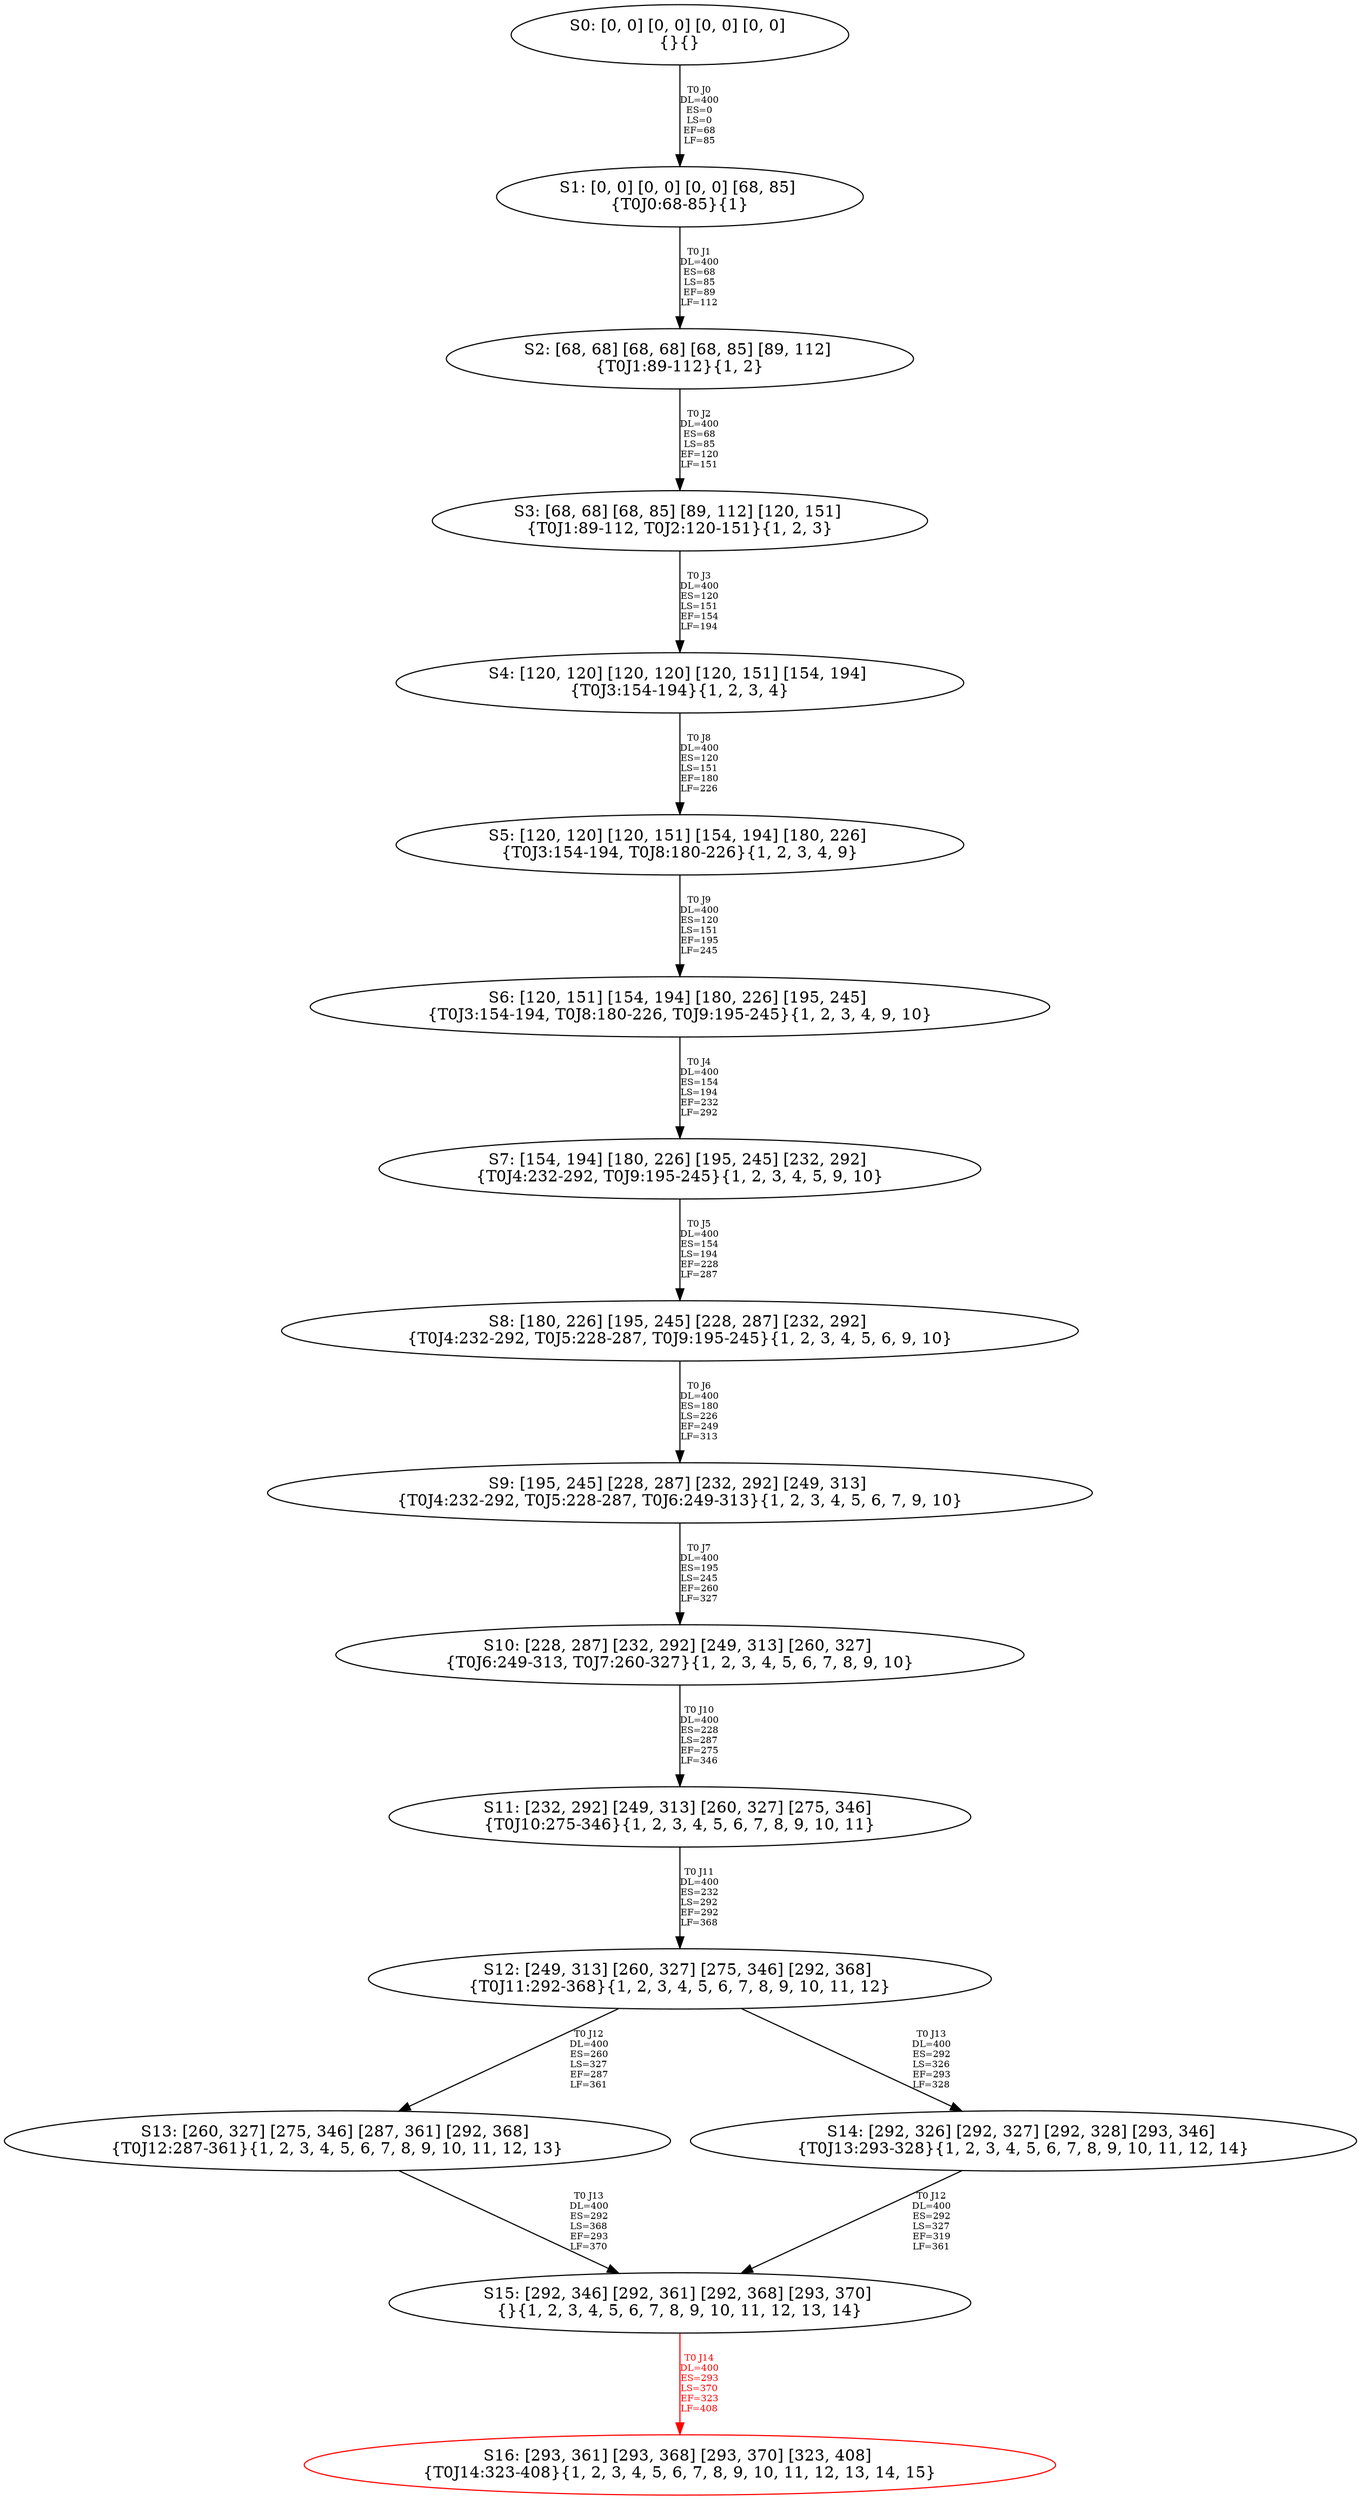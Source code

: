 digraph {
	S0[label="S0: [0, 0] [0, 0] [0, 0] [0, 0] \n{}{}"];
	S1[label="S1: [0, 0] [0, 0] [0, 0] [68, 85] \n{T0J0:68-85}{1}"];
	S2[label="S2: [68, 68] [68, 68] [68, 85] [89, 112] \n{T0J1:89-112}{1, 2}"];
	S3[label="S3: [68, 68] [68, 85] [89, 112] [120, 151] \n{T0J1:89-112, T0J2:120-151}{1, 2, 3}"];
	S4[label="S4: [120, 120] [120, 120] [120, 151] [154, 194] \n{T0J3:154-194}{1, 2, 3, 4}"];
	S5[label="S5: [120, 120] [120, 151] [154, 194] [180, 226] \n{T0J3:154-194, T0J8:180-226}{1, 2, 3, 4, 9}"];
	S6[label="S6: [120, 151] [154, 194] [180, 226] [195, 245] \n{T0J3:154-194, T0J8:180-226, T0J9:195-245}{1, 2, 3, 4, 9, 10}"];
	S7[label="S7: [154, 194] [180, 226] [195, 245] [232, 292] \n{T0J4:232-292, T0J9:195-245}{1, 2, 3, 4, 5, 9, 10}"];
	S8[label="S8: [180, 226] [195, 245] [228, 287] [232, 292] \n{T0J4:232-292, T0J5:228-287, T0J9:195-245}{1, 2, 3, 4, 5, 6, 9, 10}"];
	S9[label="S9: [195, 245] [228, 287] [232, 292] [249, 313] \n{T0J4:232-292, T0J5:228-287, T0J6:249-313}{1, 2, 3, 4, 5, 6, 7, 9, 10}"];
	S10[label="S10: [228, 287] [232, 292] [249, 313] [260, 327] \n{T0J6:249-313, T0J7:260-327}{1, 2, 3, 4, 5, 6, 7, 8, 9, 10}"];
	S11[label="S11: [232, 292] [249, 313] [260, 327] [275, 346] \n{T0J10:275-346}{1, 2, 3, 4, 5, 6, 7, 8, 9, 10, 11}"];
	S12[label="S12: [249, 313] [260, 327] [275, 346] [292, 368] \n{T0J11:292-368}{1, 2, 3, 4, 5, 6, 7, 8, 9, 10, 11, 12}"];
	S13[label="S13: [260, 327] [275, 346] [287, 361] [292, 368] \n{T0J12:287-361}{1, 2, 3, 4, 5, 6, 7, 8, 9, 10, 11, 12, 13}"];
	S14[label="S14: [292, 326] [292, 327] [292, 328] [293, 346] \n{T0J13:293-328}{1, 2, 3, 4, 5, 6, 7, 8, 9, 10, 11, 12, 14}"];
	S15[label="S15: [292, 346] [292, 361] [292, 368] [293, 370] \n{}{1, 2, 3, 4, 5, 6, 7, 8, 9, 10, 11, 12, 13, 14}"];
	S16[label="S16: [293, 361] [293, 368] [293, 370] [323, 408] \n{T0J14:323-408}{1, 2, 3, 4, 5, 6, 7, 8, 9, 10, 11, 12, 13, 14, 15}"];
	S0 -> S1[label="T0 J0\nDL=400\nES=0\nLS=0\nEF=68\nLF=85",fontsize=8];
	S1 -> S2[label="T0 J1\nDL=400\nES=68\nLS=85\nEF=89\nLF=112",fontsize=8];
	S2 -> S3[label="T0 J2\nDL=400\nES=68\nLS=85\nEF=120\nLF=151",fontsize=8];
	S3 -> S4[label="T0 J3\nDL=400\nES=120\nLS=151\nEF=154\nLF=194",fontsize=8];
	S4 -> S5[label="T0 J8\nDL=400\nES=120\nLS=151\nEF=180\nLF=226",fontsize=8];
	S5 -> S6[label="T0 J9\nDL=400\nES=120\nLS=151\nEF=195\nLF=245",fontsize=8];
	S6 -> S7[label="T0 J4\nDL=400\nES=154\nLS=194\nEF=232\nLF=292",fontsize=8];
	S7 -> S8[label="T0 J5\nDL=400\nES=154\nLS=194\nEF=228\nLF=287",fontsize=8];
	S8 -> S9[label="T0 J6\nDL=400\nES=180\nLS=226\nEF=249\nLF=313",fontsize=8];
	S9 -> S10[label="T0 J7\nDL=400\nES=195\nLS=245\nEF=260\nLF=327",fontsize=8];
	S10 -> S11[label="T0 J10\nDL=400\nES=228\nLS=287\nEF=275\nLF=346",fontsize=8];
	S11 -> S12[label="T0 J11\nDL=400\nES=232\nLS=292\nEF=292\nLF=368",fontsize=8];
	S12 -> S13[label="T0 J12\nDL=400\nES=260\nLS=327\nEF=287\nLF=361",fontsize=8];
	S12 -> S14[label="T0 J13\nDL=400\nES=292\nLS=326\nEF=293\nLF=328",fontsize=8];
	S13 -> S15[label="T0 J13\nDL=400\nES=292\nLS=368\nEF=293\nLF=370",fontsize=8];
	S14 -> S15[label="T0 J12\nDL=400\nES=292\nLS=327\nEF=319\nLF=361",fontsize=8];
	S15 -> S16[label="T0 J14\nDL=400\nES=293\nLS=370\nEF=323\nLF=408",color=Red,fontcolor=Red,fontsize=8];
S16[color=Red];
}

